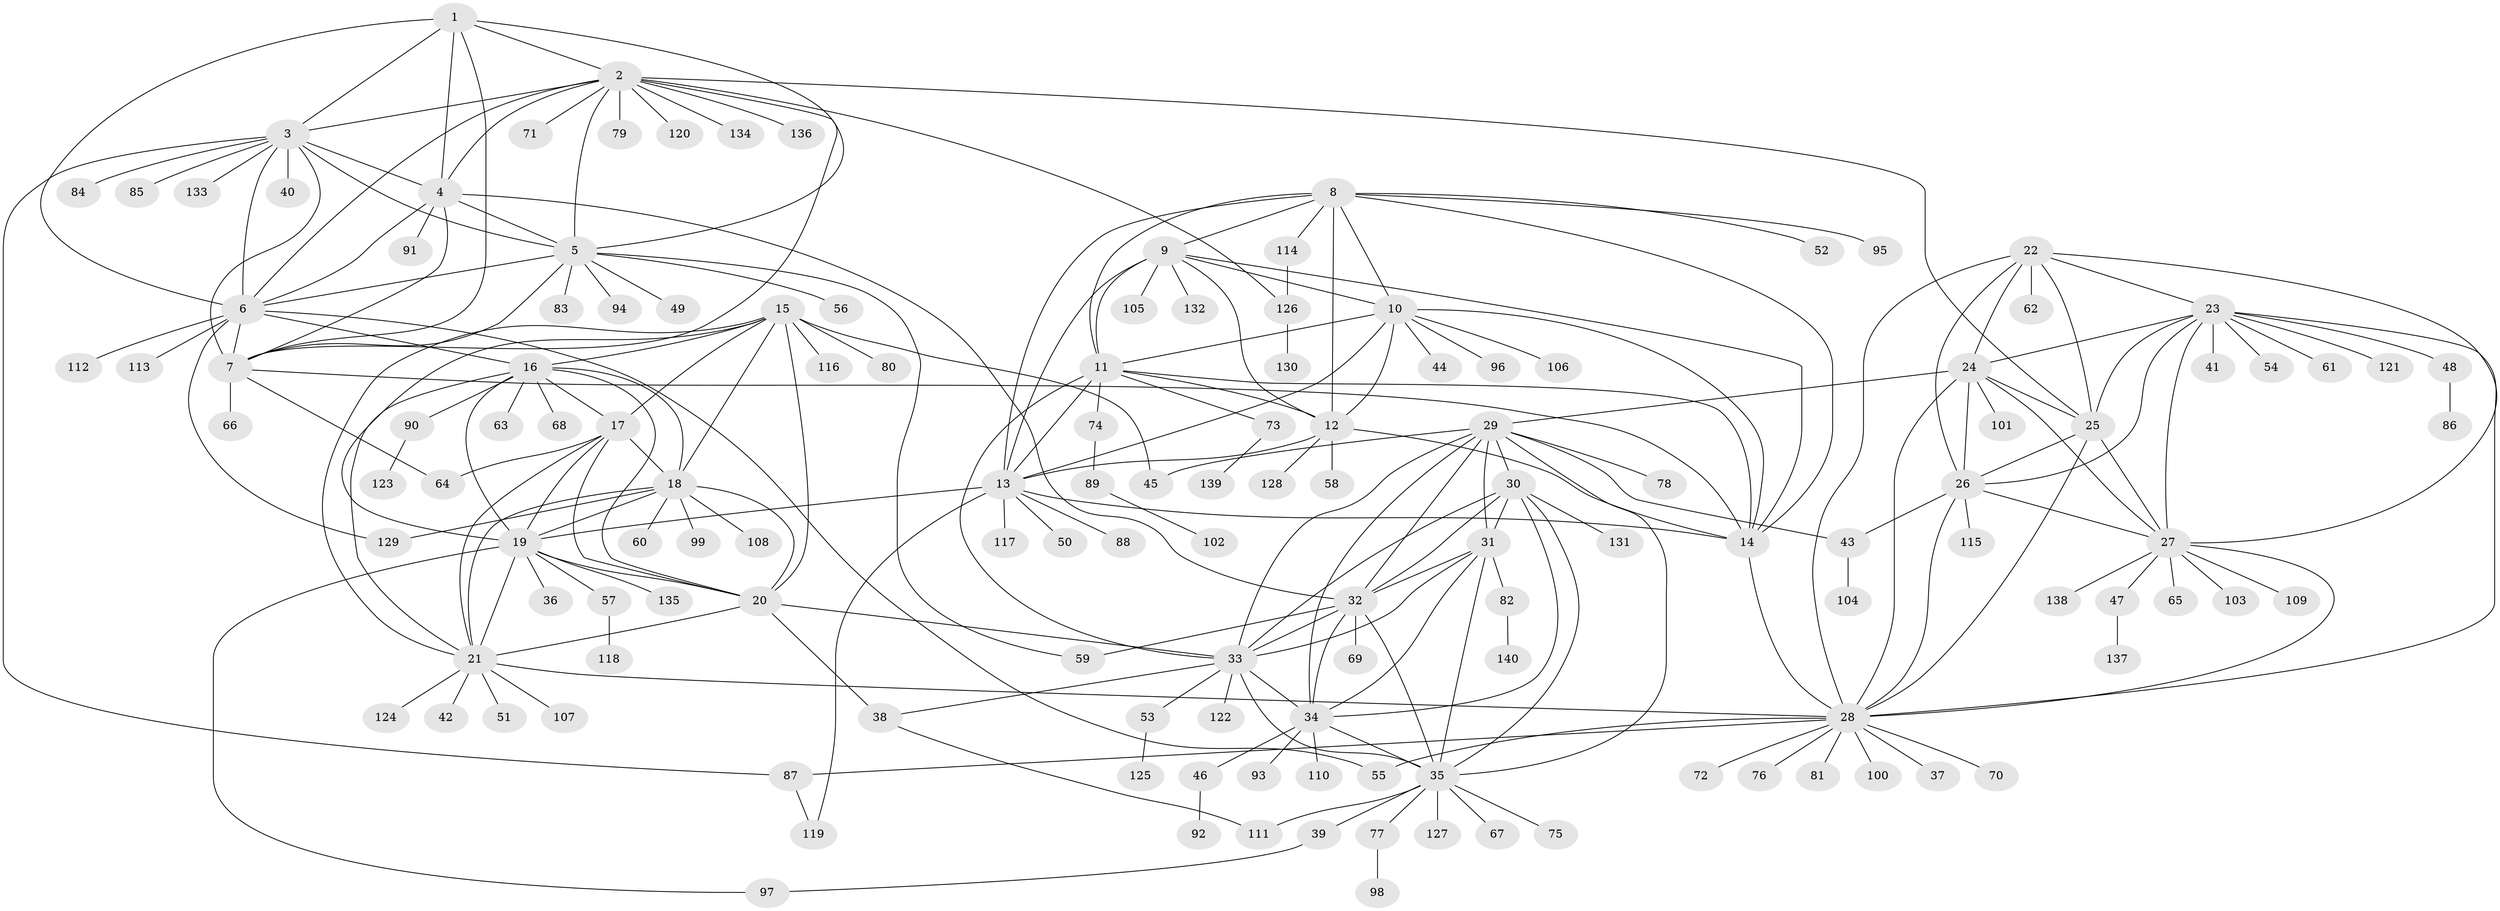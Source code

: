 // Generated by graph-tools (version 1.1) at 2025/55/03/09/25 04:55:01]
// undirected, 140 vertices, 232 edges
graph export_dot {
graph [start="1"]
  node [color=gray90,style=filled];
  1;
  2;
  3;
  4;
  5;
  6;
  7;
  8;
  9;
  10;
  11;
  12;
  13;
  14;
  15;
  16;
  17;
  18;
  19;
  20;
  21;
  22;
  23;
  24;
  25;
  26;
  27;
  28;
  29;
  30;
  31;
  32;
  33;
  34;
  35;
  36;
  37;
  38;
  39;
  40;
  41;
  42;
  43;
  44;
  45;
  46;
  47;
  48;
  49;
  50;
  51;
  52;
  53;
  54;
  55;
  56;
  57;
  58;
  59;
  60;
  61;
  62;
  63;
  64;
  65;
  66;
  67;
  68;
  69;
  70;
  71;
  72;
  73;
  74;
  75;
  76;
  77;
  78;
  79;
  80;
  81;
  82;
  83;
  84;
  85;
  86;
  87;
  88;
  89;
  90;
  91;
  92;
  93;
  94;
  95;
  96;
  97;
  98;
  99;
  100;
  101;
  102;
  103;
  104;
  105;
  106;
  107;
  108;
  109;
  110;
  111;
  112;
  113;
  114;
  115;
  116;
  117;
  118;
  119;
  120;
  121;
  122;
  123;
  124;
  125;
  126;
  127;
  128;
  129;
  130;
  131;
  132;
  133;
  134;
  135;
  136;
  137;
  138;
  139;
  140;
  1 -- 2;
  1 -- 3;
  1 -- 4;
  1 -- 5;
  1 -- 6;
  1 -- 7;
  2 -- 3;
  2 -- 4;
  2 -- 5;
  2 -- 6;
  2 -- 7;
  2 -- 25;
  2 -- 71;
  2 -- 79;
  2 -- 120;
  2 -- 126;
  2 -- 134;
  2 -- 136;
  3 -- 4;
  3 -- 5;
  3 -- 6;
  3 -- 7;
  3 -- 40;
  3 -- 84;
  3 -- 85;
  3 -- 87;
  3 -- 133;
  4 -- 5;
  4 -- 6;
  4 -- 7;
  4 -- 32;
  4 -- 91;
  5 -- 6;
  5 -- 7;
  5 -- 49;
  5 -- 56;
  5 -- 59;
  5 -- 83;
  5 -- 94;
  6 -- 7;
  6 -- 16;
  6 -- 55;
  6 -- 112;
  6 -- 113;
  6 -- 129;
  7 -- 14;
  7 -- 64;
  7 -- 66;
  8 -- 9;
  8 -- 10;
  8 -- 11;
  8 -- 12;
  8 -- 13;
  8 -- 14;
  8 -- 52;
  8 -- 95;
  8 -- 114;
  9 -- 10;
  9 -- 11;
  9 -- 12;
  9 -- 13;
  9 -- 14;
  9 -- 105;
  9 -- 132;
  10 -- 11;
  10 -- 12;
  10 -- 13;
  10 -- 14;
  10 -- 44;
  10 -- 96;
  10 -- 106;
  11 -- 12;
  11 -- 13;
  11 -- 14;
  11 -- 33;
  11 -- 73;
  11 -- 74;
  12 -- 13;
  12 -- 14;
  12 -- 58;
  12 -- 128;
  13 -- 14;
  13 -- 19;
  13 -- 50;
  13 -- 88;
  13 -- 117;
  13 -- 119;
  14 -- 28;
  15 -- 16;
  15 -- 17;
  15 -- 18;
  15 -- 19;
  15 -- 20;
  15 -- 21;
  15 -- 45;
  15 -- 80;
  15 -- 116;
  16 -- 17;
  16 -- 18;
  16 -- 19;
  16 -- 20;
  16 -- 21;
  16 -- 63;
  16 -- 68;
  16 -- 90;
  17 -- 18;
  17 -- 19;
  17 -- 20;
  17 -- 21;
  17 -- 64;
  18 -- 19;
  18 -- 20;
  18 -- 21;
  18 -- 60;
  18 -- 99;
  18 -- 108;
  18 -- 129;
  19 -- 20;
  19 -- 21;
  19 -- 36;
  19 -- 57;
  19 -- 97;
  19 -- 135;
  20 -- 21;
  20 -- 33;
  20 -- 38;
  21 -- 28;
  21 -- 42;
  21 -- 51;
  21 -- 107;
  21 -- 124;
  22 -- 23;
  22 -- 24;
  22 -- 25;
  22 -- 26;
  22 -- 27;
  22 -- 28;
  22 -- 62;
  23 -- 24;
  23 -- 25;
  23 -- 26;
  23 -- 27;
  23 -- 28;
  23 -- 41;
  23 -- 48;
  23 -- 54;
  23 -- 61;
  23 -- 121;
  24 -- 25;
  24 -- 26;
  24 -- 27;
  24 -- 28;
  24 -- 29;
  24 -- 101;
  25 -- 26;
  25 -- 27;
  25 -- 28;
  26 -- 27;
  26 -- 28;
  26 -- 43;
  26 -- 115;
  27 -- 28;
  27 -- 47;
  27 -- 65;
  27 -- 103;
  27 -- 109;
  27 -- 138;
  28 -- 37;
  28 -- 55;
  28 -- 70;
  28 -- 72;
  28 -- 76;
  28 -- 81;
  28 -- 87;
  28 -- 100;
  29 -- 30;
  29 -- 31;
  29 -- 32;
  29 -- 33;
  29 -- 34;
  29 -- 35;
  29 -- 43;
  29 -- 45;
  29 -- 78;
  30 -- 31;
  30 -- 32;
  30 -- 33;
  30 -- 34;
  30 -- 35;
  30 -- 131;
  31 -- 32;
  31 -- 33;
  31 -- 34;
  31 -- 35;
  31 -- 82;
  32 -- 33;
  32 -- 34;
  32 -- 35;
  32 -- 59;
  32 -- 69;
  33 -- 34;
  33 -- 35;
  33 -- 38;
  33 -- 53;
  33 -- 122;
  34 -- 35;
  34 -- 46;
  34 -- 93;
  34 -- 110;
  35 -- 39;
  35 -- 67;
  35 -- 75;
  35 -- 77;
  35 -- 111;
  35 -- 127;
  38 -- 111;
  39 -- 97;
  43 -- 104;
  46 -- 92;
  47 -- 137;
  48 -- 86;
  53 -- 125;
  57 -- 118;
  73 -- 139;
  74 -- 89;
  77 -- 98;
  82 -- 140;
  87 -- 119;
  89 -- 102;
  90 -- 123;
  114 -- 126;
  126 -- 130;
}
